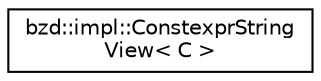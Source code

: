 digraph "Graphical Class Hierarchy"
{
  edge [fontname="Helvetica",fontsize="10",labelfontname="Helvetica",labelfontsize="10"];
  node [fontname="Helvetica",fontsize="10",shape=record];
  rankdir="LR";
  Node0 [label="bzd::impl::ConstexprString\lView\< C \>",height=0.2,width=0.4,color="black", fillcolor="white", style="filled",URL="$classbzd_1_1impl_1_1ConstexprStringView.html"];
}
